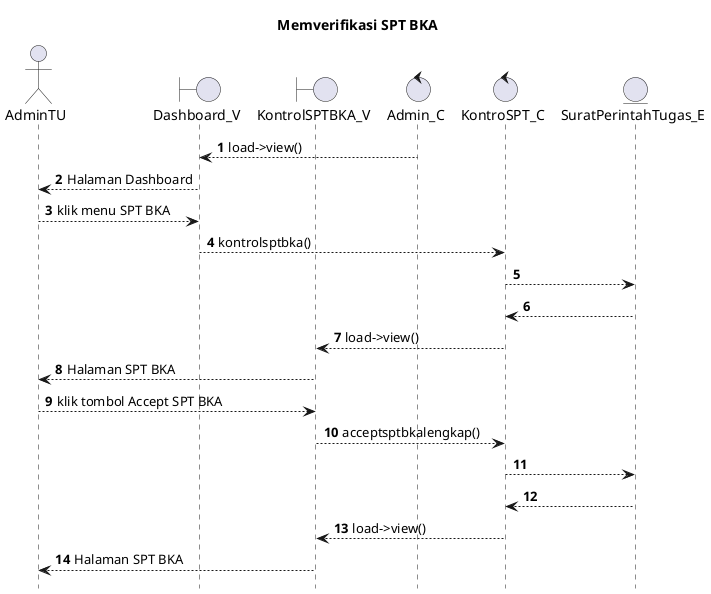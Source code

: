 @startuml

autonumber
hide footbox
title Memverifikasi SPT BKA

Actor AdminTU
boundary Dashboard_V
boundary KontrolSPTBKA_V
control Admin_C
control KontroSPT_C
Entity SuratPerintahTugas_E

Admin_C --> Dashboard_V: load->view()
Dashboard_V --> AdminTU: Halaman Dashboard
AdminTU --> Dashboard_V: klik menu SPT BKA
Dashboard_V --> KontroSPT_C: kontrolsptbka()
KontroSPT_C --> SuratPerintahTugas_E:
    
    SuratPerintahTugas_E --> KontroSPT_C:
    KontroSPT_C --> KontrolSPTBKA_V: load->view()
    KontrolSPTBKA_V --> AdminTU: Halaman SPT BKA

AdminTU --> KontrolSPTBKA_V: klik tombol Accept SPT BKA
KontrolSPTBKA_V --> KontroSPT_C: acceptsptbkalengkap()
KontroSPT_C --> SuratPerintahTugas_E:
   
    SuratPerintahTugas_E --> KontroSPT_C:
    KontroSPT_C --> KontrolSPTBKA_V: load->view()
    KontrolSPTBKA_V --> AdminTU: Halaman SPT BKA

@enduml